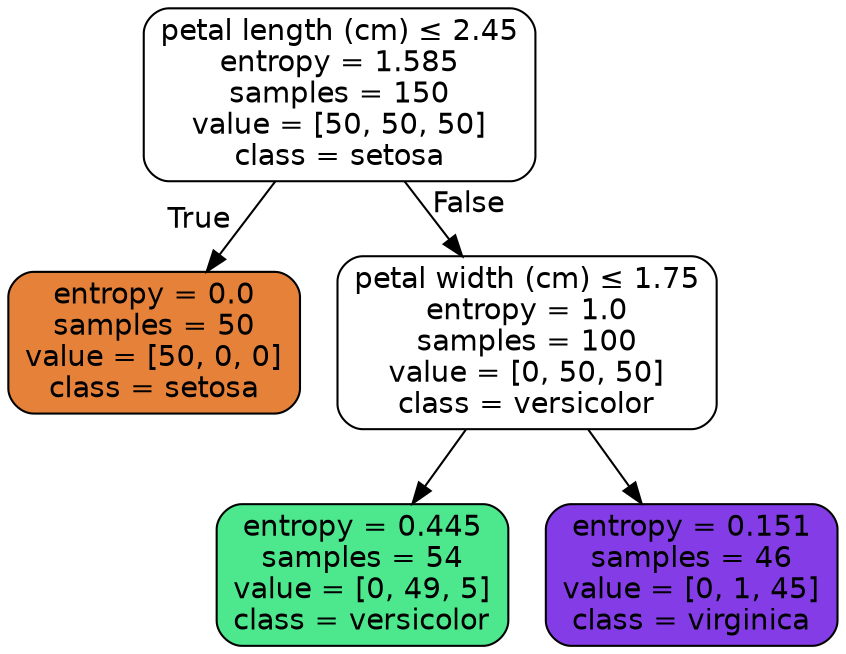 digraph Tree {
node [shape=box, style="filled, rounded", color="black", fontname=helvetica] ;
edge [fontname=helvetica] ;
0 [label=<petal length (cm) &le; 2.45<br/>entropy = 1.585<br/>samples = 150<br/>value = [50, 50, 50]<br/>class = setosa>, fillcolor="#ffffff"] ;
1 [label=<entropy = 0.0<br/>samples = 50<br/>value = [50, 0, 0]<br/>class = setosa>, fillcolor="#e58139"] ;
0 -> 1 [labeldistance=2.5, labelangle=45, headlabel="True"] ;
2 [label=<petal width (cm) &le; 1.75<br/>entropy = 1.0<br/>samples = 100<br/>value = [0, 50, 50]<br/>class = versicolor>, fillcolor="#ffffff"] ;
0 -> 2 [labeldistance=2.5, labelangle=-45, headlabel="False"] ;
3 [label=<entropy = 0.445<br/>samples = 54<br/>value = [0, 49, 5]<br/>class = versicolor>, fillcolor="#4de88e"] ;
2 -> 3 ;
4 [label=<entropy = 0.151<br/>samples = 46<br/>value = [0, 1, 45]<br/>class = virginica>, fillcolor="#843de6"] ;
2 -> 4 ;
}